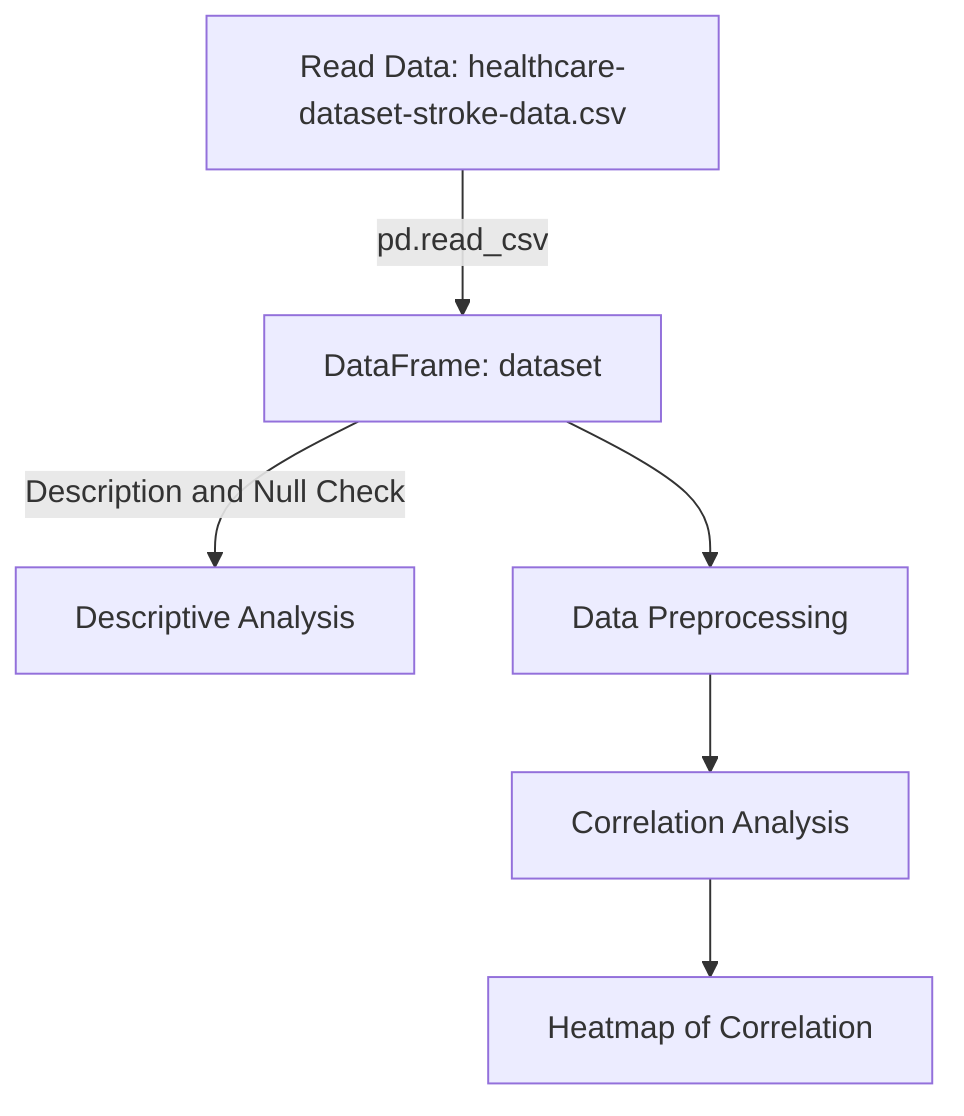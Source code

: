 flowchart TD
    A["Read Data: healthcare-dataset-stroke-data.csv"] -->|"pd.read_csv"| B["DataFrame: dataset"]
    B -->|"Description and Null Check"| C["Descriptive Analysis"]
    B --> D["Data Preprocessing"]
    D --> E["Correlation Analysis"]
    E --> F["Heatmap of Correlation"]
